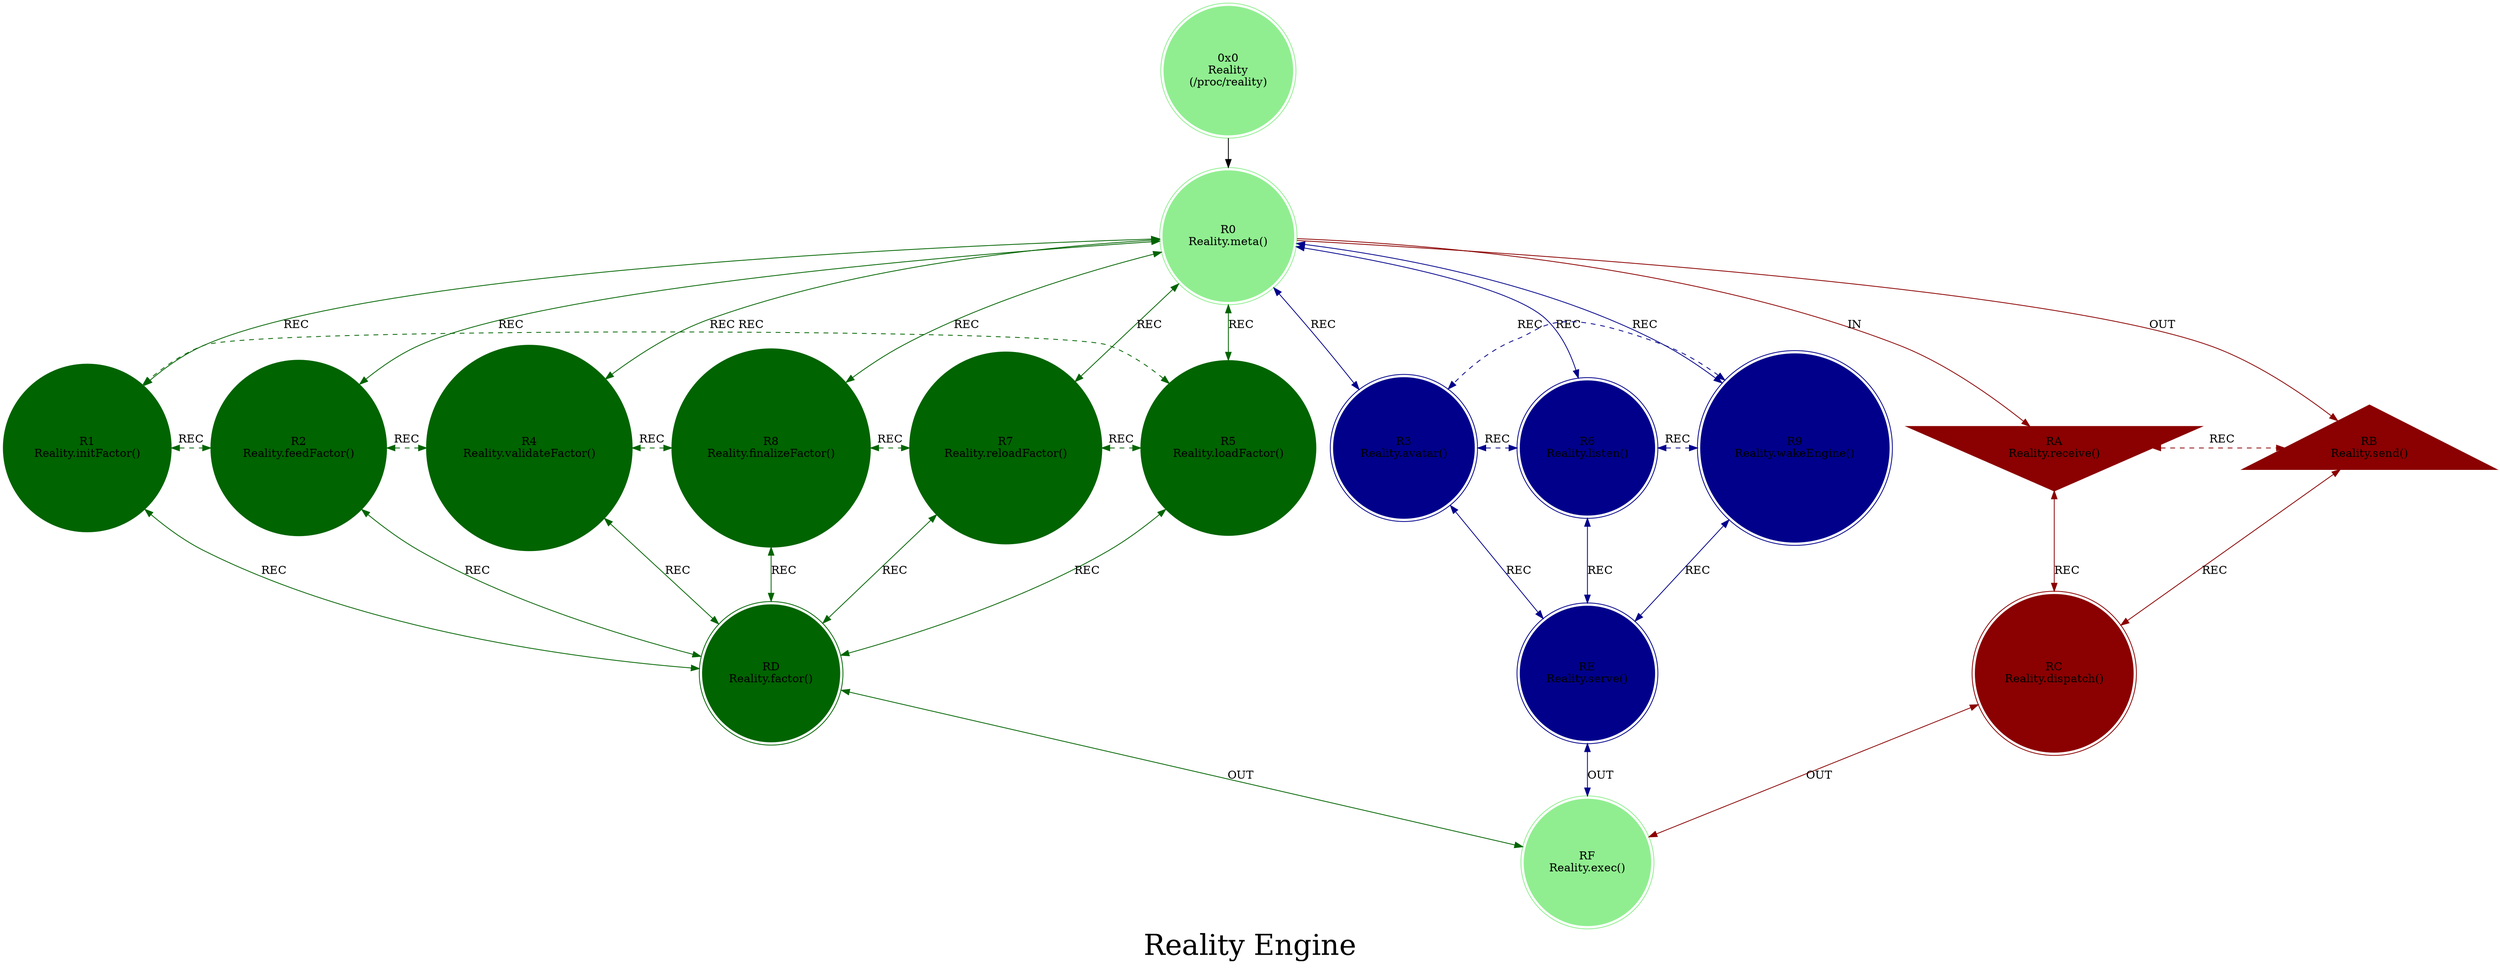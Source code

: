 strict digraph RealityEngine {
    label = "Reality Engine";
    style = filled;
    color = lightgrey;
    fontsize = "36";
    comment = "";
    node [shape = circle; style = filled; color = lightgreen;];
    
    spark_0_mythos_t [label = "0x0\nReality\n(/proc/reality)";shape = doublecircle;];
    
    // r0::meta();r1,r2,r4,r8,r7,r5;r3,r6,r;ra::receive(),rb::send(),rc::dispatch(),rd::commit(),re::serve(),rf::exec()
    spark_0_reality_t [label = "R0\nReality.meta()";comment = "Init Engine";shape = doublecircle;];
    spark_1_reality_t [label = "R1\nReality.initFactor()";comment = "initFactor() factor_t";shape = circle;color = darkgreen;];
    spark_2_reality_t [label = "R2\nReality.feedFactor()";comment = "feedFactor() observer_model_t, alignment_model_t, and spectral_model_t";shape = circle;color = darkgreen;];
    spark_4_reality_t [label = "R4\nReality.validateFactor()";comment = "validateFactor() factor_t integrity before/after injection";shape = circle;color = darkgreen;];
    spark_8_reality_t [label = "R8\nReality.finalizeFactor()";comment = "finalizeFactor() factor_t into information_factor_t";shape = circle;color = darkgreen;];
    spark_7_reality_t [label = "R7\nReality.reloadFactor()";comment = "reloadFactor() in the case feedFactor() failed";shape = circle;color = darkgreen;];
    spark_5_reality_t [label = "R5\nReality.loadFactor()";comment = "loadFactor() mainly used by Reality.factor()";shape = circle;color = darkgreen;];
    spark_3_reality_t [label = "R3\nReality.avatar()";comment = "`/proc/avatar`";shape = doublecircle;color = darkblue;];
    spark_6_reality_t [label = "R6\nReality.listen()";comment = "";shape = doublecircle;color = darkblue;];
    spark_9_reality_t [label = "R9\nReality.wakeEngine()";comment = "";shape = doublecircle;color = darkblue;];
    spark_a_reality_t [label = "RA\nReality.receive()";comment = "receive()";shape = invtriangle;color = darkred;];
    spark_b_reality_t [label = "RB\nReality.send()";comment = "send()";shape = triangle;color = darkred;];
    spark_c_reality_t [label = "RC\nReality.dispatch()";comment = "dispatch()";shape = doublecircle;color = darkred;];
    spark_d_reality_t [label = "RD\nReality.factor()";comment = "`/proc/factor` Inquiry system";shape = doublecircle;color = darkgreen;];
    spark_e_reality_t [label = "RE\nReality.serve()";comment = "`/proc/reality`";shape = doublecircle;color = darkblue;];
    spark_f_reality_t [label = "RF\nReality.exec()";comment = "exec()";shape = doublecircle;];
    
    // IN = Input
    // OUT = Output
    // REC = Recursion
    spark_0_reality_t -> spark_a_reality_t [label = "IN"; color = darkred; comment = "";];
    spark_0_reality_t -> spark_b_reality_t [label = "OUT"; color = darkred; comment = "";];
    spark_0_reality_t -> {spark_3_reality_t spark_6_reality_t spark_9_reality_t} [label = "REC"; color = darkblue; comment = ""; dir = both;];
    spark_0_reality_t -> {spark_1_reality_t spark_2_reality_t spark_4_reality_t spark_8_reality_t spark_7_reality_t spark_5_reality_t} [label = "REC"; color = darkgreen; comment = ""; dir = both;];
    
    {spark_a_reality_t spark_b_reality_t} -> spark_c_reality_t [label = "REC"; color = darkred; comment = ""; dir = both;];
    {spark_1_reality_t spark_2_reality_t spark_4_reality_t spark_8_reality_t spark_7_reality_t spark_5_reality_t} -> spark_d_reality_t [label = "REC"; color = darkgreen; comment = ""; dir = both;];
    {spark_3_reality_t spark_6_reality_t spark_9_reality_t} -> spark_e_reality_t [label = "REC"; color = darkblue; comment = ""; dir = both;];
    
    spark_1_reality_t -> spark_2_reality_t -> spark_4_reality_t -> spark_8_reality_t -> spark_7_reality_t -> spark_5_reality_t -> spark_1_reality_t [label = "REC"; color = darkgreen; comment = ""; style = dashed; constraint = false; dir = both;];
    spark_3_reality_t -> spark_6_reality_t -> spark_9_reality_t -> spark_3_reality_t [label = "REC"; color = darkblue; comment = ""; style = dashed; constraint = false; dir = both;];
    spark_a_reality_t -> spark_b_reality_t [label = "REC"; color = darkred; comment = ""; constraint = false; style = dashed; dir = both;];
    
    spark_c_reality_t -> spark_f_reality_t [label = "OUT"; color = darkred; comment = ""; dir = both;];
    spark_d_reality_t -> spark_f_reality_t [label = "OUT"; color = darkgreen; comment = ""; dir = both;];
    spark_e_reality_t -> spark_f_reality_t [label = "OUT"; color = darkblue; comment = ""; dir = both;];
    
    spark_0_mythos_t -> spark_0_reality_t;
}